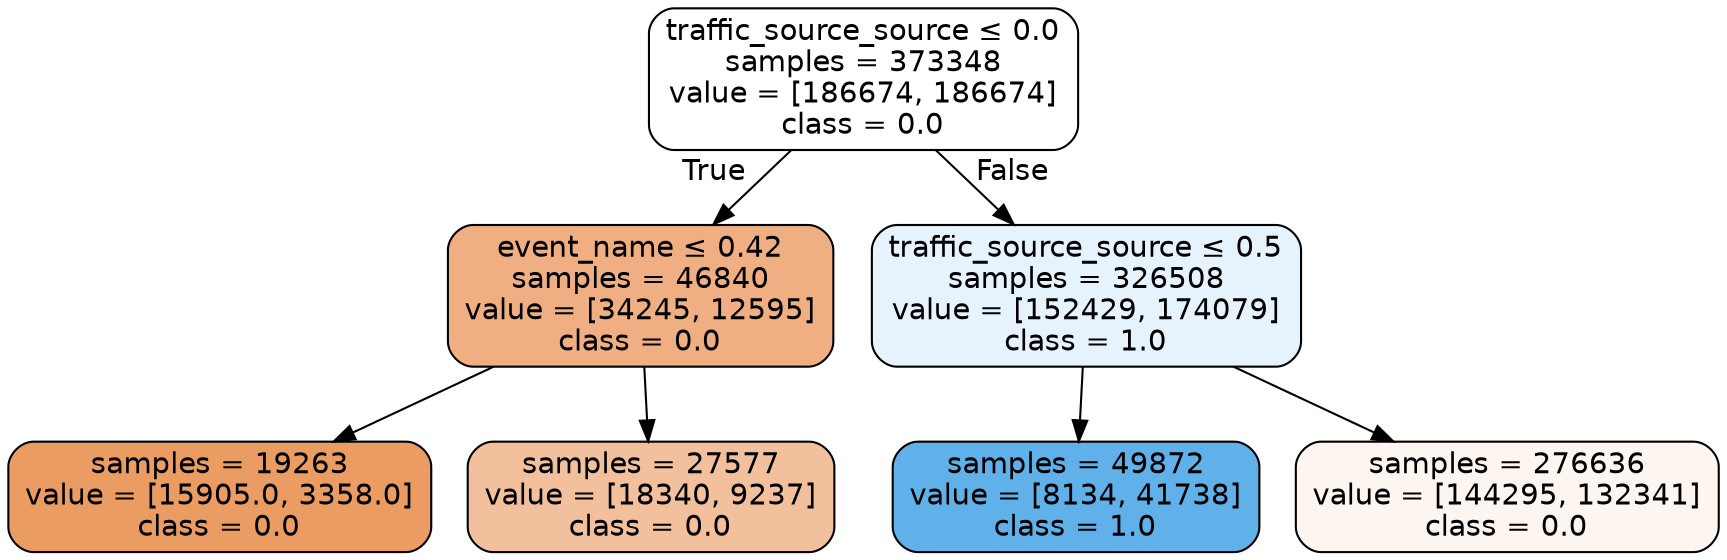 digraph Tree {
node [shape=box, style="filled, rounded", color="black", fontname="helvetica"] ;
edge [fontname="helvetica"] ;
0 [label=<traffic_source_source &le; 0.0<br/>samples = 373348<br/>value = [186674, 186674]<br/>class = 0.0>, fillcolor="#ffffff"] ;
1 [label=<event_name &le; 0.42<br/>samples = 46840<br/>value = [34245, 12595]<br/>class = 0.0>, fillcolor="#efaf82"] ;
0 -> 1 [labeldistance=2.5, labelangle=45, headlabel="True"] ;
2 [label=<samples = 19263<br/>value = [15905.0, 3358.0]<br/>class = 0.0>, fillcolor="#ea9c63"] ;
1 -> 2 ;
3 [label=<samples = 27577<br/>value = [18340, 9237]<br/>class = 0.0>, fillcolor="#f2c09d"] ;
1 -> 3 ;
4 [label=<traffic_source_source &le; 0.5<br/>samples = 326508<br/>value = [152429, 174079]<br/>class = 1.0>, fillcolor="#e6f3fc"] ;
0 -> 4 [labeldistance=2.5, labelangle=-45, headlabel="False"] ;
5 [label=<samples = 49872<br/>value = [8134, 41738]<br/>class = 1.0>, fillcolor="#60b0ea"] ;
4 -> 5 ;
6 [label=<samples = 276636<br/>value = [144295, 132341]<br/>class = 0.0>, fillcolor="#fdf5ef"] ;
4 -> 6 ;
}
